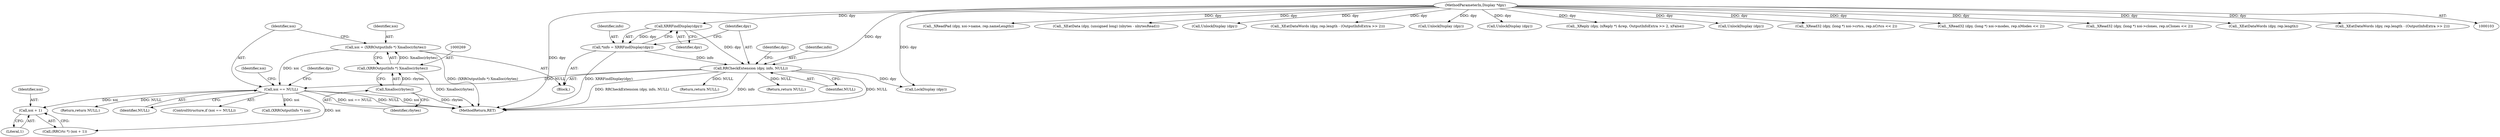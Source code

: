 digraph "0_libXrandr_a0df3e1c7728205e5c7650b2e6dce684139254a6_0@pointer" {
"1000346" [label="(Call,xoi + 1)"];
"1000273" [label="(Call,xoi == NULL)"];
"1000266" [label="(Call,xoi = (XRROutputInfo *) Xmalloc(rbytes))"];
"1000268" [label="(Call,(XRROutputInfo *) Xmalloc(rbytes))"];
"1000270" [label="(Call,Xmalloc(rbytes))"];
"1000119" [label="(Call,RRCheckExtension (dpy, info, NULL))"];
"1000111" [label="(Call,XRRFindDisplay(dpy))"];
"1000104" [label="(MethodParameterIn,Display *dpy)"];
"1000109" [label="(Call,*info = XRRFindDisplay(dpy))"];
"1000278" [label="(Identifier,dpy)"];
"1000348" [label="(Literal,1)"];
"1000445" [label="(Call,_XReadPad (dpy, xoi->name, rep.nameLength))"];
"1000122" [label="(Identifier,NULL)"];
"1000267" [label="(Identifier,xoi)"];
"1000473" [label="(Call,_XEatData (dpy, (unsigned long) (nbytes - nbytesRead)))"];
"1000273" [label="(Call,xoi == NULL)"];
"1000270" [label="(Call,Xmalloc(rbytes))"];
"1000167" [label="(Call,UnlockDisplay (dpy))"];
"1000487" [label="(MethodReturn,RET)"];
"1000104" [label="(MethodParameterIn,Display *dpy)"];
"1000111" [label="(Call,XRRFindDisplay(dpy))"];
"1000109" [label="(Call,*info = XRRFindDisplay(dpy))"];
"1000277" [label="(Call,_XEatDataWords (dpy, rep.length - (OutputInfoExtra >> 2)))"];
"1000286" [label="(Call,UnlockDisplay (dpy))"];
"1000110" [label="(Identifier,info)"];
"1000120" [label="(Identifier,dpy)"];
"1000480" [label="(Call,UnlockDisplay (dpy))"];
"1000156" [label="(Call,_XReply (dpy, (xReply *) &rep, OutputInfoExtra >> 2, xFalse))"];
"1000119" [label="(Call,RRCheckExtension (dpy, info, NULL))"];
"1000271" [label="(Identifier,rbytes)"];
"1000214" [label="(Call,UnlockDisplay (dpy))"];
"1000289" [label="(Return,return NULL;)"];
"1000346" [label="(Call,xoi + 1)"];
"1000409" [label="(Call,_XRead32 (dpy, (long *) xoi->crtcs, rep.nCrtcs << 2))"];
"1000124" [label="(Identifier,dpy)"];
"1000217" [label="(Return,return NULL;)"];
"1000266" [label="(Call,xoi = (XRROutputInfo *) Xmalloc(rbytes))"];
"1000107" [label="(Block,)"];
"1000344" [label="(Call,(RRCrtc *) (xoi + 1))"];
"1000421" [label="(Call,_XRead32 (dpy, (long *) xoi->modes, rep.nModes << 2))"];
"1000293" [label="(Identifier,xoi)"];
"1000112" [label="(Identifier,dpy)"];
"1000433" [label="(Call,_XRead32 (dpy, (long *) xoi->clones, rep.nClones << 2))"];
"1000275" [label="(Identifier,NULL)"];
"1000347" [label="(Identifier,xoi)"];
"1000272" [label="(ControlStructure,if (xoi == NULL))"];
"1000268" [label="(Call,(XRROutputInfo *) Xmalloc(rbytes))"];
"1000274" [label="(Identifier,xoi)"];
"1000170" [label="(Return,return NULL;)"];
"1000209" [label="(Call,_XEatDataWords (dpy, rep.length))"];
"1000484" [label="(Call,(XRROutputInfo *) xoi)"];
"1000199" [label="(Call,_XEatDataWords (dpy, rep.length - (OutputInfoExtra >> 2)))"];
"1000121" [label="(Identifier,info)"];
"1000123" [label="(Call,LockDisplay (dpy))"];
"1000346" -> "1000344"  [label="AST: "];
"1000346" -> "1000348"  [label="CFG: "];
"1000347" -> "1000346"  [label="AST: "];
"1000348" -> "1000346"  [label="AST: "];
"1000344" -> "1000346"  [label="CFG: "];
"1000273" -> "1000346"  [label="DDG: xoi"];
"1000273" -> "1000272"  [label="AST: "];
"1000273" -> "1000275"  [label="CFG: "];
"1000274" -> "1000273"  [label="AST: "];
"1000275" -> "1000273"  [label="AST: "];
"1000278" -> "1000273"  [label="CFG: "];
"1000293" -> "1000273"  [label="CFG: "];
"1000273" -> "1000487"  [label="DDG: NULL"];
"1000273" -> "1000487"  [label="DDG: xoi"];
"1000273" -> "1000487"  [label="DDG: xoi == NULL"];
"1000266" -> "1000273"  [label="DDG: xoi"];
"1000119" -> "1000273"  [label="DDG: NULL"];
"1000273" -> "1000289"  [label="DDG: NULL"];
"1000273" -> "1000344"  [label="DDG: xoi"];
"1000273" -> "1000484"  [label="DDG: xoi"];
"1000266" -> "1000107"  [label="AST: "];
"1000266" -> "1000268"  [label="CFG: "];
"1000267" -> "1000266"  [label="AST: "];
"1000268" -> "1000266"  [label="AST: "];
"1000274" -> "1000266"  [label="CFG: "];
"1000266" -> "1000487"  [label="DDG: (XRROutputInfo *) Xmalloc(rbytes)"];
"1000268" -> "1000266"  [label="DDG: Xmalloc(rbytes)"];
"1000268" -> "1000270"  [label="CFG: "];
"1000269" -> "1000268"  [label="AST: "];
"1000270" -> "1000268"  [label="AST: "];
"1000268" -> "1000487"  [label="DDG: Xmalloc(rbytes)"];
"1000270" -> "1000268"  [label="DDG: rbytes"];
"1000270" -> "1000271"  [label="CFG: "];
"1000271" -> "1000270"  [label="AST: "];
"1000270" -> "1000487"  [label="DDG: rbytes"];
"1000119" -> "1000107"  [label="AST: "];
"1000119" -> "1000122"  [label="CFG: "];
"1000120" -> "1000119"  [label="AST: "];
"1000121" -> "1000119"  [label="AST: "];
"1000122" -> "1000119"  [label="AST: "];
"1000124" -> "1000119"  [label="CFG: "];
"1000119" -> "1000487"  [label="DDG: info"];
"1000119" -> "1000487"  [label="DDG: NULL"];
"1000119" -> "1000487"  [label="DDG: RRCheckExtension (dpy, info, NULL)"];
"1000111" -> "1000119"  [label="DDG: dpy"];
"1000104" -> "1000119"  [label="DDG: dpy"];
"1000109" -> "1000119"  [label="DDG: info"];
"1000119" -> "1000123"  [label="DDG: dpy"];
"1000119" -> "1000170"  [label="DDG: NULL"];
"1000119" -> "1000217"  [label="DDG: NULL"];
"1000111" -> "1000109"  [label="AST: "];
"1000111" -> "1000112"  [label="CFG: "];
"1000112" -> "1000111"  [label="AST: "];
"1000109" -> "1000111"  [label="CFG: "];
"1000111" -> "1000109"  [label="DDG: dpy"];
"1000104" -> "1000111"  [label="DDG: dpy"];
"1000104" -> "1000103"  [label="AST: "];
"1000104" -> "1000487"  [label="DDG: dpy"];
"1000104" -> "1000123"  [label="DDG: dpy"];
"1000104" -> "1000156"  [label="DDG: dpy"];
"1000104" -> "1000167"  [label="DDG: dpy"];
"1000104" -> "1000199"  [label="DDG: dpy"];
"1000104" -> "1000209"  [label="DDG: dpy"];
"1000104" -> "1000214"  [label="DDG: dpy"];
"1000104" -> "1000277"  [label="DDG: dpy"];
"1000104" -> "1000286"  [label="DDG: dpy"];
"1000104" -> "1000409"  [label="DDG: dpy"];
"1000104" -> "1000421"  [label="DDG: dpy"];
"1000104" -> "1000433"  [label="DDG: dpy"];
"1000104" -> "1000445"  [label="DDG: dpy"];
"1000104" -> "1000473"  [label="DDG: dpy"];
"1000104" -> "1000480"  [label="DDG: dpy"];
"1000109" -> "1000107"  [label="AST: "];
"1000110" -> "1000109"  [label="AST: "];
"1000120" -> "1000109"  [label="CFG: "];
"1000109" -> "1000487"  [label="DDG: XRRFindDisplay(dpy)"];
}
